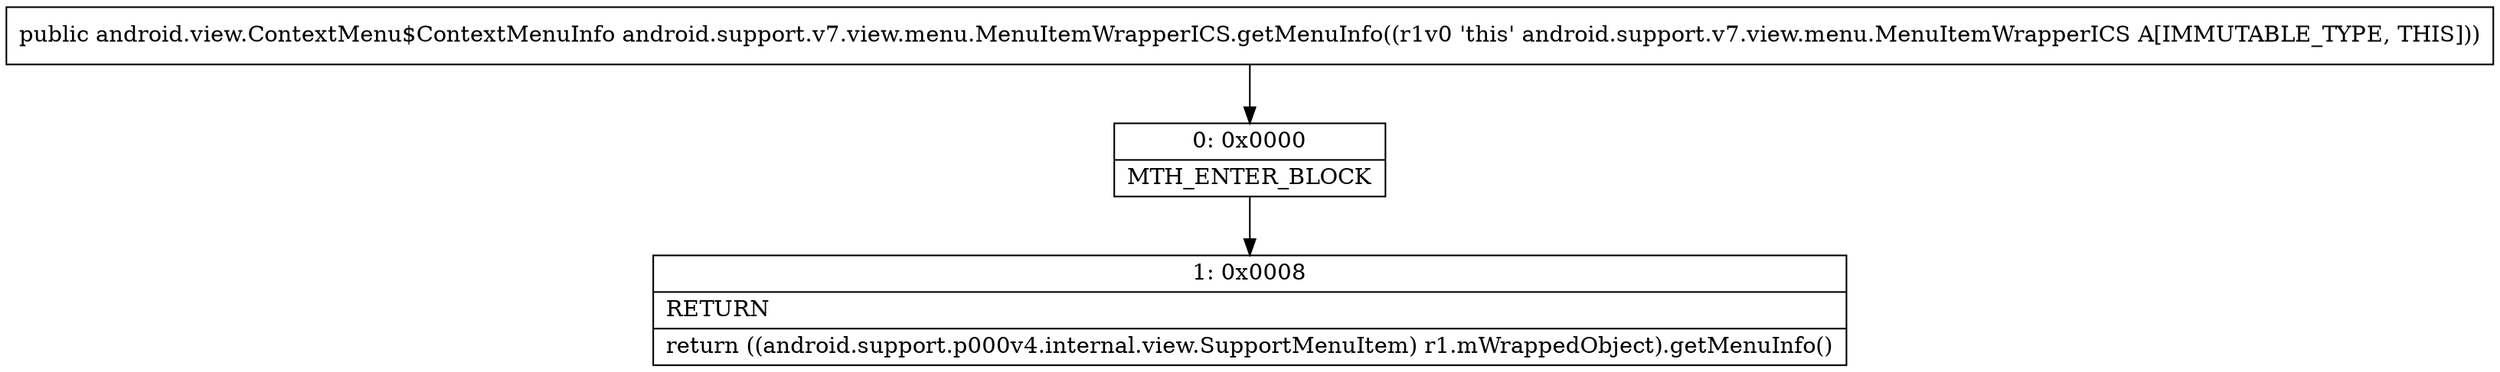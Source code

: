 digraph "CFG forandroid.support.v7.view.menu.MenuItemWrapperICS.getMenuInfo()Landroid\/view\/ContextMenu$ContextMenuInfo;" {
Node_0 [shape=record,label="{0\:\ 0x0000|MTH_ENTER_BLOCK\l}"];
Node_1 [shape=record,label="{1\:\ 0x0008|RETURN\l|return ((android.support.p000v4.internal.view.SupportMenuItem) r1.mWrappedObject).getMenuInfo()\l}"];
MethodNode[shape=record,label="{public android.view.ContextMenu$ContextMenuInfo android.support.v7.view.menu.MenuItemWrapperICS.getMenuInfo((r1v0 'this' android.support.v7.view.menu.MenuItemWrapperICS A[IMMUTABLE_TYPE, THIS])) }"];
MethodNode -> Node_0;
Node_0 -> Node_1;
}

